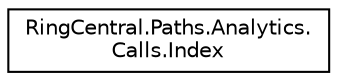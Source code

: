digraph "Graphical Class Hierarchy"
{
 // LATEX_PDF_SIZE
  edge [fontname="Helvetica",fontsize="10",labelfontname="Helvetica",labelfontsize="10"];
  node [fontname="Helvetica",fontsize="10",shape=record];
  rankdir="LR";
  Node0 [label="RingCentral.Paths.Analytics.\lCalls.Index",height=0.2,width=0.4,color="black", fillcolor="white", style="filled",URL="$classRingCentral_1_1Paths_1_1Analytics_1_1Calls_1_1Index.html",tooltip=" "];
}
